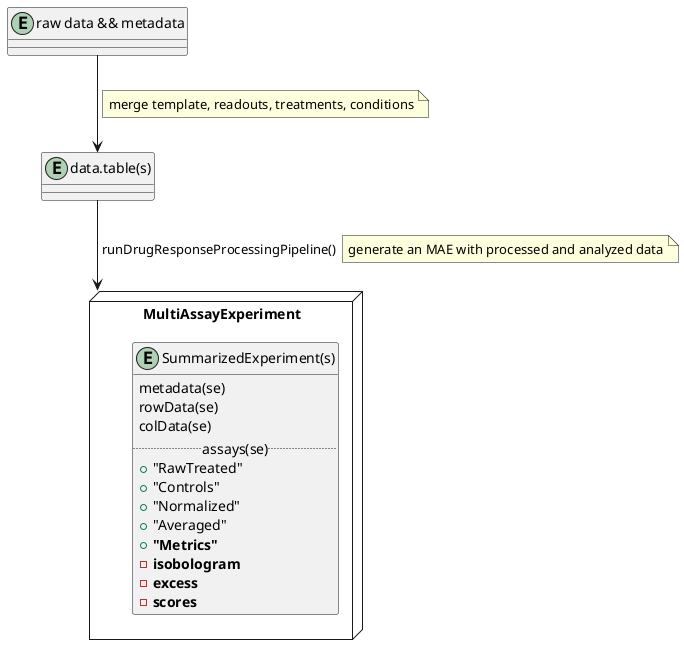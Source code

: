 @startuml
set namespaceSeparator none
skinparam linetype polyline
skinparam backgroundcolor transparent
 
Entity "raw data && metadata" as RD {}
 
Entity "data.table(s)" as DF {}
 
package MultiAssayExperiment as MAE <<Node>> {
Entity "SummarizedExperiment(s)" as SE {
 metadata(se)
 rowData(se)
 colData(se)
 .. assays(se) ..
 + "RawTreated"
 + "Controls"
 + "Normalized"
 + "Averaged"
 + **"Metrics"**
 - **isobologram**
 - **excess**
 - **scores**
}
}


RD --> DF
note right on link
merge template, readouts, treatments, conditions
end note

DF --> MAE: " runDrugResponseProcessingPipeline()"
note right on link
generate an MAE with processed and analyzed data
end note


@enduml
